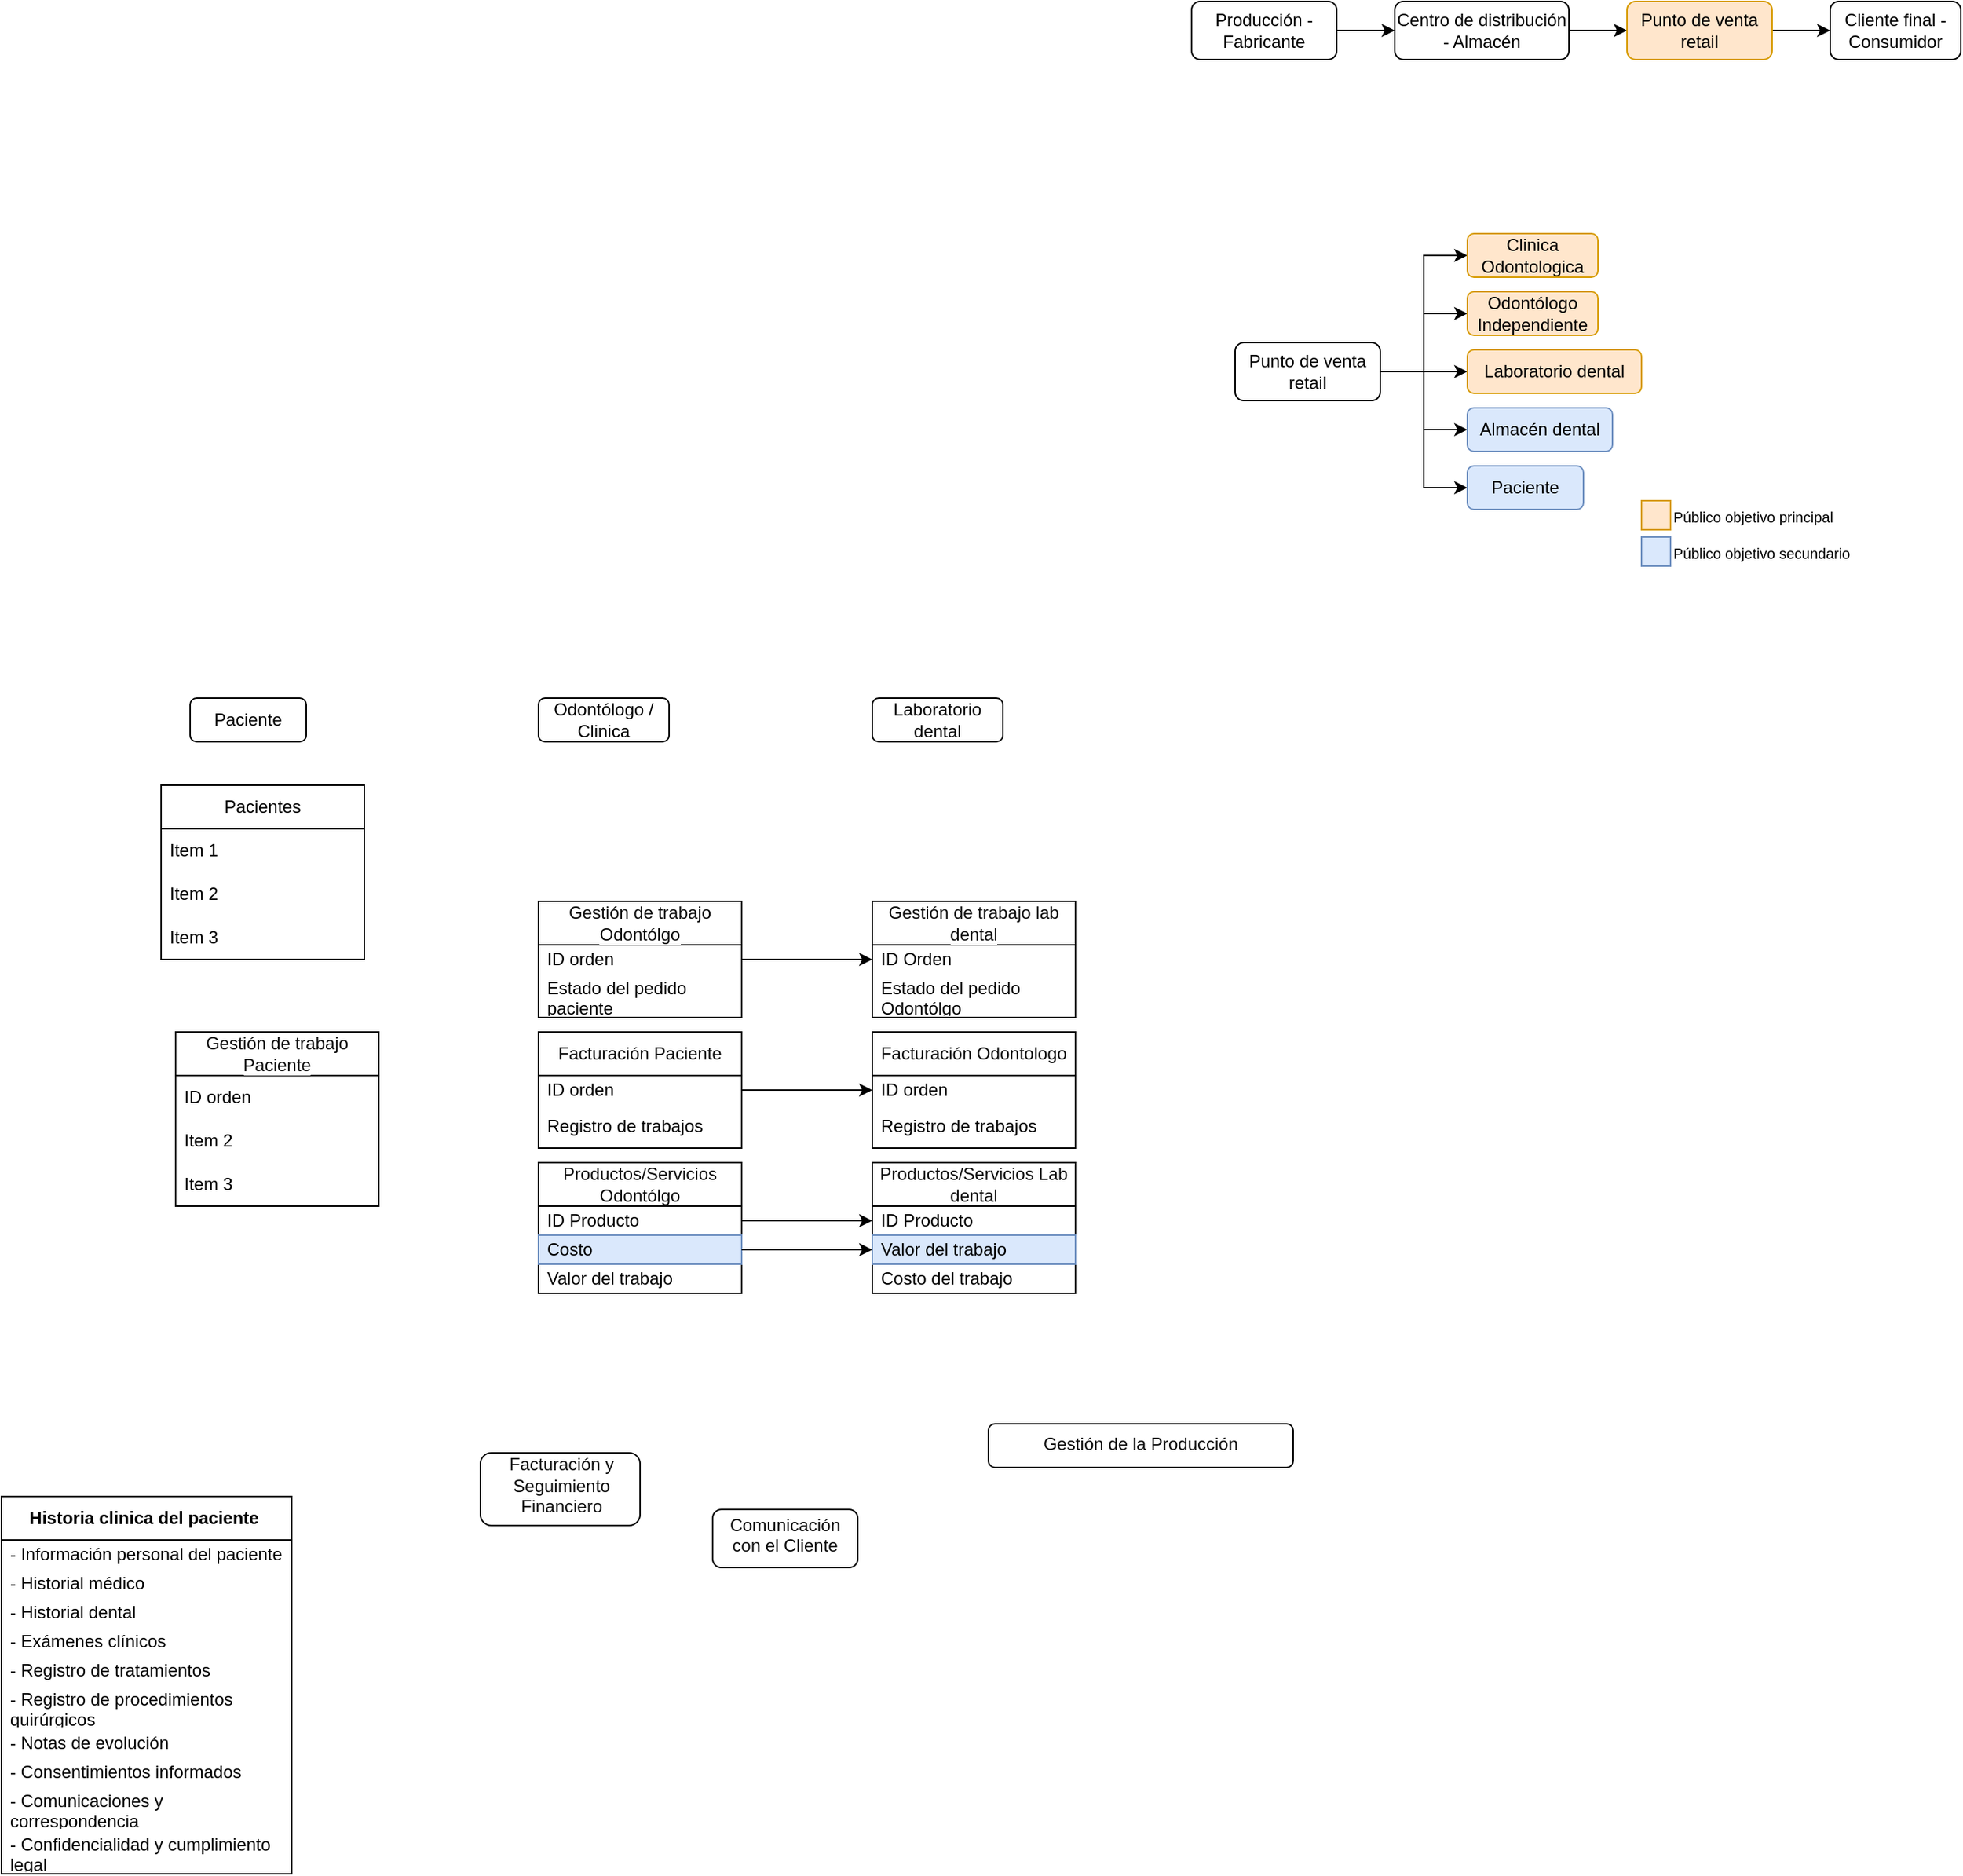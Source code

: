<mxfile version="24.4.6" type="github">
  <diagram name="Page-1" id="IWnAmNE7MLX-MQJfaZ-H">
    <mxGraphModel dx="1677" dy="530" grid="1" gridSize="10" guides="1" tooltips="1" connect="1" arrows="1" fold="1" page="1" pageScale="1" pageWidth="827" pageHeight="1169" math="0" shadow="0">
      <root>
        <mxCell id="0" />
        <mxCell id="1" parent="0" />
        <mxCell id="4hnvYEBA5v5D1nBLIyNg-10" style="edgeStyle=orthogonalEdgeStyle;rounded=0;orthogonalLoop=1;jettySize=auto;html=1;entryX=0;entryY=0.5;entryDx=0;entryDy=0;" edge="1" parent="1" source="4hnvYEBA5v5D1nBLIyNg-1" target="4hnvYEBA5v5D1nBLIyNg-3">
          <mxGeometry relative="1" as="geometry" />
        </mxCell>
        <mxCell id="4hnvYEBA5v5D1nBLIyNg-1" value="Producción - Fabricante" style="rounded=1;whiteSpace=wrap;html=1;" vertex="1" parent="1">
          <mxGeometry x="170" y="130" width="100" height="40" as="geometry" />
        </mxCell>
        <mxCell id="4hnvYEBA5v5D1nBLIyNg-7" style="edgeStyle=orthogonalEdgeStyle;rounded=0;orthogonalLoop=1;jettySize=auto;html=1;entryX=0;entryY=0.5;entryDx=0;entryDy=0;" edge="1" parent="1" source="4hnvYEBA5v5D1nBLIyNg-3" target="4hnvYEBA5v5D1nBLIyNg-4">
          <mxGeometry relative="1" as="geometry" />
        </mxCell>
        <mxCell id="4hnvYEBA5v5D1nBLIyNg-3" value="Centro de distribución - Almacén" style="rounded=1;whiteSpace=wrap;html=1;" vertex="1" parent="1">
          <mxGeometry x="310" y="130" width="120" height="40" as="geometry" />
        </mxCell>
        <mxCell id="4hnvYEBA5v5D1nBLIyNg-9" style="edgeStyle=orthogonalEdgeStyle;rounded=0;orthogonalLoop=1;jettySize=auto;html=1;entryX=0;entryY=0.5;entryDx=0;entryDy=0;" edge="1" parent="1" source="4hnvYEBA5v5D1nBLIyNg-4" target="4hnvYEBA5v5D1nBLIyNg-8">
          <mxGeometry relative="1" as="geometry" />
        </mxCell>
        <mxCell id="4hnvYEBA5v5D1nBLIyNg-4" value="Punto de venta retail" style="rounded=1;whiteSpace=wrap;html=1;fillColor=#ffe6cc;strokeColor=#d79b00;" vertex="1" parent="1">
          <mxGeometry x="470" y="130" width="100" height="40" as="geometry" />
        </mxCell>
        <mxCell id="4hnvYEBA5v5D1nBLIyNg-8" value="Cliente final - Consumidor" style="rounded=1;whiteSpace=wrap;html=1;" vertex="1" parent="1">
          <mxGeometry x="610" y="130" width="90" height="40" as="geometry" />
        </mxCell>
        <mxCell id="4hnvYEBA5v5D1nBLIyNg-15" style="edgeStyle=orthogonalEdgeStyle;rounded=0;orthogonalLoop=1;jettySize=auto;html=1;entryX=0;entryY=0.5;entryDx=0;entryDy=0;" edge="1" parent="1" source="4hnvYEBA5v5D1nBLIyNg-11" target="4hnvYEBA5v5D1nBLIyNg-12">
          <mxGeometry relative="1" as="geometry" />
        </mxCell>
        <mxCell id="4hnvYEBA5v5D1nBLIyNg-16" style="edgeStyle=orthogonalEdgeStyle;rounded=0;orthogonalLoop=1;jettySize=auto;html=1;entryX=0;entryY=0.5;entryDx=0;entryDy=0;" edge="1" parent="1" source="4hnvYEBA5v5D1nBLIyNg-11" target="4hnvYEBA5v5D1nBLIyNg-13">
          <mxGeometry relative="1" as="geometry" />
        </mxCell>
        <mxCell id="4hnvYEBA5v5D1nBLIyNg-17" style="edgeStyle=orthogonalEdgeStyle;rounded=0;orthogonalLoop=1;jettySize=auto;html=1;entryX=0;entryY=0.5;entryDx=0;entryDy=0;" edge="1" parent="1" source="4hnvYEBA5v5D1nBLIyNg-11" target="4hnvYEBA5v5D1nBLIyNg-14">
          <mxGeometry relative="1" as="geometry" />
        </mxCell>
        <mxCell id="4hnvYEBA5v5D1nBLIyNg-20" style="edgeStyle=orthogonalEdgeStyle;rounded=0;orthogonalLoop=1;jettySize=auto;html=1;entryX=0;entryY=0.5;entryDx=0;entryDy=0;" edge="1" parent="1" source="4hnvYEBA5v5D1nBLIyNg-11" target="4hnvYEBA5v5D1nBLIyNg-19">
          <mxGeometry relative="1" as="geometry" />
        </mxCell>
        <mxCell id="4hnvYEBA5v5D1nBLIyNg-30" style="edgeStyle=orthogonalEdgeStyle;rounded=0;orthogonalLoop=1;jettySize=auto;html=1;entryX=0;entryY=0.5;entryDx=0;entryDy=0;" edge="1" parent="1" source="4hnvYEBA5v5D1nBLIyNg-11" target="4hnvYEBA5v5D1nBLIyNg-29">
          <mxGeometry relative="1" as="geometry" />
        </mxCell>
        <mxCell id="4hnvYEBA5v5D1nBLIyNg-11" value="Punto de venta retail" style="rounded=1;whiteSpace=wrap;html=1;" vertex="1" parent="1">
          <mxGeometry x="200" y="365" width="100" height="40" as="geometry" />
        </mxCell>
        <mxCell id="4hnvYEBA5v5D1nBLIyNg-12" value="Odontólogo Independiente" style="rounded=1;whiteSpace=wrap;html=1;fillColor=#ffe6cc;strokeColor=#d79b00;" vertex="1" parent="1">
          <mxGeometry x="360" y="330" width="90" height="30" as="geometry" />
        </mxCell>
        <mxCell id="4hnvYEBA5v5D1nBLIyNg-13" value="Laboratorio dental" style="rounded=1;whiteSpace=wrap;html=1;fillColor=#ffe6cc;strokeColor=#d79b00;" vertex="1" parent="1">
          <mxGeometry x="360" y="370" width="120" height="30" as="geometry" />
        </mxCell>
        <mxCell id="4hnvYEBA5v5D1nBLIyNg-14" value="Paciente" style="rounded=1;whiteSpace=wrap;html=1;fillColor=#dae8fc;strokeColor=#6c8ebf;" vertex="1" parent="1">
          <mxGeometry x="360" y="450" width="80" height="30" as="geometry" />
        </mxCell>
        <mxCell id="4hnvYEBA5v5D1nBLIyNg-19" value="Almacén dental" style="rounded=1;whiteSpace=wrap;html=1;fillColor=#dae8fc;strokeColor=#6c8ebf;" vertex="1" parent="1">
          <mxGeometry x="360" y="410" width="100" height="30" as="geometry" />
        </mxCell>
        <mxCell id="4hnvYEBA5v5D1nBLIyNg-21" value="Odontólogo / Clinica" style="rounded=1;whiteSpace=wrap;html=1;" vertex="1" parent="1">
          <mxGeometry x="-280" y="610" width="90" height="30" as="geometry" />
        </mxCell>
        <mxCell id="4hnvYEBA5v5D1nBLIyNg-22" value="Paciente" style="rounded=1;whiteSpace=wrap;html=1;" vertex="1" parent="1">
          <mxGeometry x="-520" y="610" width="80" height="30" as="geometry" />
        </mxCell>
        <mxCell id="4hnvYEBA5v5D1nBLIyNg-29" value="Clinica Odontologica" style="rounded=1;whiteSpace=wrap;html=1;fillColor=#ffe6cc;strokeColor=#d79b00;" vertex="1" parent="1">
          <mxGeometry x="360" y="290" width="90" height="30" as="geometry" />
        </mxCell>
        <mxCell id="4hnvYEBA5v5D1nBLIyNg-32" value="&lt;b&gt;Historia clinica del paciente&amp;nbsp;&lt;/b&gt;" style="swimlane;fontStyle=0;childLayout=stackLayout;horizontal=1;startSize=30;horizontalStack=0;resizeParent=1;resizeParentMax=0;resizeLast=0;collapsible=1;marginBottom=0;whiteSpace=wrap;html=1;" vertex="1" parent="1">
          <mxGeometry x="-650" y="1160" width="200" height="260" as="geometry">
            <mxRectangle x="-140" y="940" width="200" height="30" as="alternateBounds" />
          </mxGeometry>
        </mxCell>
        <mxCell id="4hnvYEBA5v5D1nBLIyNg-33" value="- Información personal del paciente" style="text;strokeColor=none;fillColor=none;align=left;verticalAlign=middle;spacingLeft=4;spacingRight=4;overflow=hidden;points=[[0,0.5],[1,0.5]];portConstraint=eastwest;rotatable=0;whiteSpace=wrap;html=1;" vertex="1" parent="4hnvYEBA5v5D1nBLIyNg-32">
          <mxGeometry y="30" width="200" height="20" as="geometry" />
        </mxCell>
        <mxCell id="4hnvYEBA5v5D1nBLIyNg-34" value="- Historial médico" style="text;strokeColor=none;fillColor=none;align=left;verticalAlign=middle;spacingLeft=4;spacingRight=4;overflow=hidden;points=[[0,0.5],[1,0.5]];portConstraint=eastwest;rotatable=0;whiteSpace=wrap;html=1;" vertex="1" parent="4hnvYEBA5v5D1nBLIyNg-32">
          <mxGeometry y="50" width="200" height="20" as="geometry" />
        </mxCell>
        <mxCell id="4hnvYEBA5v5D1nBLIyNg-35" value="- Historial dental" style="text;strokeColor=none;fillColor=none;align=left;verticalAlign=middle;spacingLeft=4;spacingRight=4;overflow=hidden;points=[[0,0.5],[1,0.5]];portConstraint=eastwest;rotatable=0;whiteSpace=wrap;html=1;" vertex="1" parent="4hnvYEBA5v5D1nBLIyNg-32">
          <mxGeometry y="70" width="200" height="20" as="geometry" />
        </mxCell>
        <mxCell id="4hnvYEBA5v5D1nBLIyNg-36" value="- Exámenes clínicos" style="text;strokeColor=none;fillColor=none;align=left;verticalAlign=middle;spacingLeft=4;spacingRight=4;overflow=hidden;points=[[0,0.5],[1,0.5]];portConstraint=eastwest;rotatable=0;whiteSpace=wrap;html=1;" vertex="1" parent="4hnvYEBA5v5D1nBLIyNg-32">
          <mxGeometry y="90" width="200" height="20" as="geometry" />
        </mxCell>
        <mxCell id="4hnvYEBA5v5D1nBLIyNg-37" value="- Registro de tratamientos" style="text;strokeColor=none;fillColor=none;align=left;verticalAlign=middle;spacingLeft=4;spacingRight=4;overflow=hidden;points=[[0,0.5],[1,0.5]];portConstraint=eastwest;rotatable=0;whiteSpace=wrap;html=1;" vertex="1" parent="4hnvYEBA5v5D1nBLIyNg-32">
          <mxGeometry y="110" width="200" height="20" as="geometry" />
        </mxCell>
        <mxCell id="4hnvYEBA5v5D1nBLIyNg-38" value="- Registro de procedimientos quirúrgicos" style="text;strokeColor=none;fillColor=none;align=left;verticalAlign=middle;spacingLeft=4;spacingRight=4;overflow=hidden;points=[[0,0.5],[1,0.5]];portConstraint=eastwest;rotatable=0;whiteSpace=wrap;html=1;" vertex="1" parent="4hnvYEBA5v5D1nBLIyNg-32">
          <mxGeometry y="130" width="200" height="30" as="geometry" />
        </mxCell>
        <mxCell id="4hnvYEBA5v5D1nBLIyNg-39" value="- Notas de evolución" style="text;strokeColor=none;fillColor=none;align=left;verticalAlign=middle;spacingLeft=4;spacingRight=4;overflow=hidden;points=[[0,0.5],[1,0.5]];portConstraint=eastwest;rotatable=0;whiteSpace=wrap;html=1;" vertex="1" parent="4hnvYEBA5v5D1nBLIyNg-32">
          <mxGeometry y="160" width="200" height="20" as="geometry" />
        </mxCell>
        <mxCell id="4hnvYEBA5v5D1nBLIyNg-40" value="- Consentimientos informados" style="text;strokeColor=none;fillColor=none;align=left;verticalAlign=middle;spacingLeft=4;spacingRight=4;overflow=hidden;points=[[0,0.5],[1,0.5]];portConstraint=eastwest;rotatable=0;whiteSpace=wrap;html=1;" vertex="1" parent="4hnvYEBA5v5D1nBLIyNg-32">
          <mxGeometry y="180" width="200" height="20" as="geometry" />
        </mxCell>
        <mxCell id="4hnvYEBA5v5D1nBLIyNg-41" value="- Comunicaciones y correspondencia" style="text;strokeColor=none;fillColor=none;align=left;verticalAlign=middle;spacingLeft=4;spacingRight=4;overflow=hidden;points=[[0,0.5],[1,0.5]];portConstraint=eastwest;rotatable=0;whiteSpace=wrap;html=1;" vertex="1" parent="4hnvYEBA5v5D1nBLIyNg-32">
          <mxGeometry y="200" width="200" height="30" as="geometry" />
        </mxCell>
        <mxCell id="4hnvYEBA5v5D1nBLIyNg-42" value="- Confidencialidad y cumplimiento legal" style="text;strokeColor=none;fillColor=none;align=left;verticalAlign=middle;spacingLeft=4;spacingRight=4;overflow=hidden;points=[[0,0.5],[1,0.5]];portConstraint=eastwest;rotatable=0;whiteSpace=wrap;html=1;" vertex="1" parent="4hnvYEBA5v5D1nBLIyNg-32">
          <mxGeometry y="230" width="200" height="30" as="geometry" />
        </mxCell>
        <mxCell id="4hnvYEBA5v5D1nBLIyNg-49" value="" style="group" vertex="1" connectable="0" parent="1">
          <mxGeometry x="480" y="470" width="220" height="55" as="geometry" />
        </mxCell>
        <mxCell id="4hnvYEBA5v5D1nBLIyNg-43" value="" style="rounded=0;whiteSpace=wrap;html=1;fillColor=#ffe6cc;strokeColor=#d79b00;" vertex="1" parent="4hnvYEBA5v5D1nBLIyNg-49">
          <mxGeometry y="4" width="20" height="20" as="geometry" />
        </mxCell>
        <mxCell id="4hnvYEBA5v5D1nBLIyNg-44" value="&lt;div style=&quot;&quot;&gt;&lt;font style=&quot;font-size: 10px;&quot;&gt;Público objetivo principal&lt;/font&gt;&lt;/div&gt;" style="text;html=1;align=left;verticalAlign=middle;whiteSpace=wrap;rounded=0;" vertex="1" parent="4hnvYEBA5v5D1nBLIyNg-49">
          <mxGeometry x="20" width="200" height="30" as="geometry" />
        </mxCell>
        <mxCell id="4hnvYEBA5v5D1nBLIyNg-45" value="" style="rounded=0;whiteSpace=wrap;html=1;fillColor=#dae8fc;strokeColor=#6c8ebf;" vertex="1" parent="4hnvYEBA5v5D1nBLIyNg-49">
          <mxGeometry y="29" width="20" height="20" as="geometry" />
        </mxCell>
        <mxCell id="4hnvYEBA5v5D1nBLIyNg-46" value="&lt;span style=&quot;color: rgb(0, 0, 0); font-family: Helvetica; font-style: normal; font-variant-ligatures: normal; font-variant-caps: normal; font-weight: 400; letter-spacing: normal; orphans: 2; text-indent: 0px; text-transform: none; widows: 2; word-spacing: 0px; -webkit-text-stroke-width: 0px; white-space: normal; text-decoration-thickness: initial; text-decoration-style: initial; text-decoration-color: initial; float: none; display: inline !important;&quot;&gt;&lt;font style=&quot;font-size: 10px;&quot;&gt;Público objetivo secundario&lt;/font&gt;&lt;/span&gt;" style="text;html=1;align=left;verticalAlign=middle;whiteSpace=wrap;rounded=0;" vertex="1" parent="4hnvYEBA5v5D1nBLIyNg-49">
          <mxGeometry x="20" y="25" width="180" height="30" as="geometry" />
        </mxCell>
        <mxCell id="4hnvYEBA5v5D1nBLIyNg-50" value="Laboratorio dental" style="rounded=1;whiteSpace=wrap;html=1;" vertex="1" parent="1">
          <mxGeometry x="-50" y="610" width="90" height="30" as="geometry" />
        </mxCell>
        <mxCell id="4hnvYEBA5v5D1nBLIyNg-57" value="&lt;p style=&quot;border: 0px solid rgb(227, 227, 227); box-sizing: border-box; --tw-border-spacing-x: 0; --tw-border-spacing-y: 0; --tw-translate-x: 0; --tw-translate-y: 0; --tw-rotate: 0; --tw-skew-x: 0; --tw-skew-y: 0; --tw-scale-x: 1; --tw-scale-y: 1; --tw-pan-x: ; --tw-pan-y: ; --tw-pinch-zoom: ; --tw-scroll-snap-strictness: proximity; --tw-gradient-from-position: ; --tw-gradient-via-position: ; --tw-gradient-to-position: ; --tw-ordinal: ; --tw-slashed-zero: ; --tw-numeric-figure: ; --tw-numeric-spacing: ; --tw-numeric-fraction: ; --tw-ring-inset: ; --tw-ring-offset-width: 0px; --tw-ring-offset-color: #fff; --tw-ring-color: rgba(69,89,164,.5); --tw-ring-offset-shadow: 0 0 transparent; --tw-ring-shadow: 0 0 transparent; --tw-shadow: 0 0 transparent; --tw-shadow-colored: 0 0 transparent; --tw-blur: ; --tw-brightness: ; --tw-contrast: ; --tw-grayscale: ; --tw-hue-rotate: ; --tw-invert: ; --tw-saturate: ; --tw-sepia: ; --tw-drop-shadow: ; --tw-backdrop-blur: ; --tw-backdrop-brightness: ; --tw-backdrop-contrast: ; --tw-backdrop-grayscale: ; --tw-backdrop-hue-rotate: ; --tw-backdrop-invert: ; --tw-backdrop-opacity: ; --tw-backdrop-saturate: ; --tw-backdrop-sepia: ; --tw-contain-size: ; --tw-contain-layout: ; --tw-contain-paint: ; --tw-contain-style: ; margin: 1.25em 0px; color: rgb(13, 13, 13); white-space-collapse: preserve; background-color: rgb(255, 255, 255);&quot;&gt;&lt;font style=&quot;font-size: 12px;&quot; face=&quot;Helvetica&quot;&gt;Gestión de la Producción&lt;/font&gt;&lt;font style=&quot;font-size: 16px;&quot; face=&quot;ui-sans-serif, -apple-system, system-ui, Segoe UI, Roboto, Ubuntu, Cantarell, Noto Sans, sans-serif, Helvetica, Apple Color Emoji, Arial, Segoe UI Emoji, Segoe UI Symbol&quot;&gt;&lt;br&gt;&lt;/font&gt;&lt;/p&gt;&lt;ul style=&quot;border: 0px solid rgb(227, 227, 227); box-sizing: border-box; --tw-border-spacing-x: 0; --tw-border-spacing-y: 0; --tw-translate-x: 0; --tw-translate-y: 0; --tw-rotate: 0; --tw-skew-x: 0; --tw-skew-y: 0; --tw-scale-x: 1; --tw-scale-y: 1; --tw-pan-x: ; --tw-pan-y: ; --tw-pinch-zoom: ; --tw-scroll-snap-strictness: proximity; --tw-gradient-from-position: ; --tw-gradient-via-position: ; --tw-gradient-to-position: ; --tw-ordinal: ; --tw-slashed-zero: ; --tw-numeric-figure: ; --tw-numeric-spacing: ; --tw-numeric-fraction: ; --tw-ring-inset: ; --tw-ring-offset-width: 0px; --tw-ring-offset-color: #fff; --tw-ring-color: rgba(69,89,164,.5); --tw-ring-offset-shadow: 0 0 transparent; --tw-ring-shadow: 0 0 transparent; --tw-shadow: 0 0 transparent; --tw-shadow-colored: 0 0 transparent; --tw-blur: ; --tw-brightness: ; --tw-contrast: ; --tw-grayscale: ; --tw-hue-rotate: ; --tw-invert: ; --tw-saturate: ; --tw-sepia: ; --tw-drop-shadow: ; --tw-backdrop-blur: ; --tw-backdrop-brightness: ; --tw-backdrop-contrast: ; --tw-backdrop-grayscale: ; --tw-backdrop-hue-rotate: ; --tw-backdrop-invert: ; --tw-backdrop-opacity: ; --tw-backdrop-saturate: ; --tw-backdrop-sepia: ; --tw-contain-size: ; --tw-contain-layout: ; --tw-contain-paint: ; --tw-contain-style: ; list-style-position: initial; list-style-image: initial; margin: 1.25em 0px; padding: 0px 0px 0px 1.625em; color: rgb(13, 13, 13); font-family: ui-sans-serif, -apple-system, system-ui, &amp;quot;Segoe UI&amp;quot;, Roboto, Ubuntu, Cantarell, &amp;quot;Noto Sans&amp;quot;, sans-serif, Helvetica, &amp;quot;Apple Color Emoji&amp;quot;, Arial, &amp;quot;Segoe UI Emoji&amp;quot;, &amp;quot;Segoe UI Symbol&amp;quot;; font-size: 16px; text-align: start; white-space-collapse: preserve; background-color: rgb(255, 255, 255);&quot;&gt;&lt;/ul&gt;" style="rounded=1;whiteSpace=wrap;html=1;" vertex="1" parent="1">
          <mxGeometry x="30" y="1110" width="210" height="30" as="geometry" />
        </mxCell>
        <mxCell id="4hnvYEBA5v5D1nBLIyNg-58" value="&lt;p style=&quot;border: 0px solid rgb(227, 227, 227); box-sizing: border-box; --tw-border-spacing-x: 0; --tw-border-spacing-y: 0; --tw-translate-x: 0; --tw-translate-y: 0; --tw-rotate: 0; --tw-skew-x: 0; --tw-skew-y: 0; --tw-scale-x: 1; --tw-scale-y: 1; --tw-pan-x: ; --tw-pan-y: ; --tw-pinch-zoom: ; --tw-scroll-snap-strictness: proximity; --tw-gradient-from-position: ; --tw-gradient-via-position: ; --tw-gradient-to-position: ; --tw-ordinal: ; --tw-slashed-zero: ; --tw-numeric-figure: ; --tw-numeric-spacing: ; --tw-numeric-fraction: ; --tw-ring-inset: ; --tw-ring-offset-width: 0px; --tw-ring-offset-color: #fff; --tw-ring-color: rgba(69,89,164,.5); --tw-ring-offset-shadow: 0 0 transparent; --tw-ring-shadow: 0 0 transparent; --tw-shadow: 0 0 transparent; --tw-shadow-colored: 0 0 transparent; --tw-blur: ; --tw-brightness: ; --tw-contrast: ; --tw-grayscale: ; --tw-hue-rotate: ; --tw-invert: ; --tw-saturate: ; --tw-sepia: ; --tw-drop-shadow: ; --tw-backdrop-blur: ; --tw-backdrop-brightness: ; --tw-backdrop-contrast: ; --tw-backdrop-grayscale: ; --tw-backdrop-hue-rotate: ; --tw-backdrop-invert: ; --tw-backdrop-opacity: ; --tw-backdrop-saturate: ; --tw-backdrop-sepia: ; --tw-contain-size: ; --tw-contain-layout: ; --tw-contain-paint: ; --tw-contain-style: ; margin: 1.25em 0px; color: rgb(13, 13, 13); white-space-collapse: preserve;&quot;&gt;&lt;font style=&quot;font-size: 12px;&quot; face=&quot;Helvetica&quot;&gt;Comunicación con el Cliente&lt;/font&gt;&lt;/p&gt;&lt;ul style=&quot;border: 0px solid rgb(227, 227, 227); box-sizing: border-box; --tw-border-spacing-x: 0; --tw-border-spacing-y: 0; --tw-translate-x: 0; --tw-translate-y: 0; --tw-rotate: 0; --tw-skew-x: 0; --tw-skew-y: 0; --tw-scale-x: 1; --tw-scale-y: 1; --tw-pan-x: ; --tw-pan-y: ; --tw-pinch-zoom: ; --tw-scroll-snap-strictness: proximity; --tw-gradient-from-position: ; --tw-gradient-via-position: ; --tw-gradient-to-position: ; --tw-ordinal: ; --tw-slashed-zero: ; --tw-numeric-figure: ; --tw-numeric-spacing: ; --tw-numeric-fraction: ; --tw-ring-inset: ; --tw-ring-offset-width: 0px; --tw-ring-offset-color: #fff; --tw-ring-color: rgba(69,89,164,.5); --tw-ring-offset-shadow: 0 0 transparent; --tw-ring-shadow: 0 0 transparent; --tw-shadow: 0 0 transparent; --tw-shadow-colored: 0 0 transparent; --tw-blur: ; --tw-brightness: ; --tw-contrast: ; --tw-grayscale: ; --tw-hue-rotate: ; --tw-invert: ; --tw-saturate: ; --tw-sepia: ; --tw-drop-shadow: ; --tw-backdrop-blur: ; --tw-backdrop-brightness: ; --tw-backdrop-contrast: ; --tw-backdrop-grayscale: ; --tw-backdrop-hue-rotate: ; --tw-backdrop-invert: ; --tw-backdrop-opacity: ; --tw-backdrop-saturate: ; --tw-backdrop-sepia: ; --tw-contain-size: ; --tw-contain-layout: ; --tw-contain-paint: ; --tw-contain-style: ; list-style-position: initial; list-style-image: initial; margin: 1.25em 0px; padding: 0px 0px 0px 1.625em; color: rgb(13, 13, 13); font-family: ui-sans-serif, -apple-system, system-ui, &amp;quot;Segoe UI&amp;quot;, Roboto, Ubuntu, Cantarell, &amp;quot;Noto Sans&amp;quot;, sans-serif, Helvetica, &amp;quot;Apple Color Emoji&amp;quot;, Arial, &amp;quot;Segoe UI Emoji&amp;quot;, &amp;quot;Segoe UI Symbol&amp;quot;; font-size: 16px; text-align: start; white-space-collapse: preserve; background-color: rgb(255, 255, 255);&quot;&gt;&lt;/ul&gt;" style="rounded=1;whiteSpace=wrap;html=1;" vertex="1" parent="1">
          <mxGeometry x="-160" y="1169" width="100" height="40" as="geometry" />
        </mxCell>
        <mxCell id="4hnvYEBA5v5D1nBLIyNg-59" value="&lt;p style=&quot;text-align: center; border: 0px solid rgb(227, 227, 227); box-sizing: border-box; --tw-border-spacing-x: 0; --tw-border-spacing-y: 0; --tw-translate-x: 0; --tw-translate-y: 0; --tw-rotate: 0; --tw-skew-x: 0; --tw-skew-y: 0; --tw-scale-x: 1; --tw-scale-y: 1; --tw-pan-x: ; --tw-pan-y: ; --tw-pinch-zoom: ; --tw-scroll-snap-strictness: proximity; --tw-gradient-from-position: ; --tw-gradient-via-position: ; --tw-gradient-to-position: ; --tw-ordinal: ; --tw-slashed-zero: ; --tw-numeric-figure: ; --tw-numeric-spacing: ; --tw-numeric-fraction: ; --tw-ring-inset: ; --tw-ring-offset-width: 0px; --tw-ring-offset-color: #fff; --tw-ring-color: rgba(69,89,164,.5); --tw-ring-offset-shadow: 0 0 transparent; --tw-ring-shadow: 0 0 transparent; --tw-shadow: 0 0 transparent; --tw-shadow-colored: 0 0 transparent; --tw-blur: ; --tw-brightness: ; --tw-contrast: ; --tw-grayscale: ; --tw-hue-rotate: ; --tw-invert: ; --tw-saturate: ; --tw-sepia: ; --tw-drop-shadow: ; --tw-backdrop-blur: ; --tw-backdrop-brightness: ; --tw-backdrop-contrast: ; --tw-backdrop-grayscale: ; --tw-backdrop-hue-rotate: ; --tw-backdrop-invert: ; --tw-backdrop-opacity: ; --tw-backdrop-saturate: ; --tw-backdrop-sepia: ; --tw-contain-size: ; --tw-contain-layout: ; --tw-contain-paint: ; --tw-contain-style: ; margin: 1.25em 0px; color: rgb(13, 13, 13); white-space-collapse: preserve;&quot;&gt;&lt;font style=&quot;font-size: 12px;&quot; face=&quot;Helvetica&quot;&gt;Facturación y Seguimiento Financiero&lt;/font&gt;&lt;/p&gt;&lt;ul style=&quot;border: 0px solid rgb(227, 227, 227); box-sizing: border-box; --tw-border-spacing-x: 0; --tw-border-spacing-y: 0; --tw-translate-x: 0; --tw-translate-y: 0; --tw-rotate: 0; --tw-skew-x: 0; --tw-skew-y: 0; --tw-scale-x: 1; --tw-scale-y: 1; --tw-pan-x: ; --tw-pan-y: ; --tw-pinch-zoom: ; --tw-scroll-snap-strictness: proximity; --tw-gradient-from-position: ; --tw-gradient-via-position: ; --tw-gradient-to-position: ; --tw-ordinal: ; --tw-slashed-zero: ; --tw-numeric-figure: ; --tw-numeric-spacing: ; --tw-numeric-fraction: ; --tw-ring-inset: ; --tw-ring-offset-width: 0px; --tw-ring-offset-color: #fff; --tw-ring-color: rgba(69,89,164,.5); --tw-ring-offset-shadow: 0 0 transparent; --tw-ring-shadow: 0 0 transparent; --tw-shadow: 0 0 transparent; --tw-shadow-colored: 0 0 transparent; --tw-blur: ; --tw-brightness: ; --tw-contrast: ; --tw-grayscale: ; --tw-hue-rotate: ; --tw-invert: ; --tw-saturate: ; --tw-sepia: ; --tw-drop-shadow: ; --tw-backdrop-blur: ; --tw-backdrop-brightness: ; --tw-backdrop-contrast: ; --tw-backdrop-grayscale: ; --tw-backdrop-hue-rotate: ; --tw-backdrop-invert: ; --tw-backdrop-opacity: ; --tw-backdrop-saturate: ; --tw-backdrop-sepia: ; --tw-contain-size: ; --tw-contain-layout: ; --tw-contain-paint: ; --tw-contain-style: ; list-style-position: initial; list-style-image: initial; margin: 1.25em 0px; padding: 0px 0px 0px 1.625em; color: rgb(13, 13, 13); font-family: ui-sans-serif, -apple-system, system-ui, &amp;quot;Segoe UI&amp;quot;, Roboto, Ubuntu, Cantarell, &amp;quot;Noto Sans&amp;quot;, sans-serif, Helvetica, &amp;quot;Apple Color Emoji&amp;quot;, Arial, &amp;quot;Segoe UI Emoji&amp;quot;, &amp;quot;Segoe UI Symbol&amp;quot;; font-size: 16px; white-space-collapse: preserve; background-color: rgb(255, 255, 255);&quot;&gt;&lt;/ul&gt;" style="rounded=1;whiteSpace=wrap;html=1;align=left;" vertex="1" parent="1">
          <mxGeometry x="-320" y="1130" width="110" height="50" as="geometry" />
        </mxCell>
        <mxCell id="4hnvYEBA5v5D1nBLIyNg-72" value="&lt;span style=&quot;color: rgb(13, 13, 13); text-align: start; white-space-collapse: preserve; background-color: rgb(255, 255, 255);&quot;&gt;Gestión de trabajo Odontólgo&lt;/span&gt;" style="swimlane;fontStyle=0;childLayout=stackLayout;horizontal=1;startSize=30;horizontalStack=0;resizeParent=1;resizeParentMax=0;resizeLast=0;collapsible=1;marginBottom=0;whiteSpace=wrap;html=1;" vertex="1" parent="1">
          <mxGeometry x="-280" y="750" width="140" height="80" as="geometry" />
        </mxCell>
        <mxCell id="4hnvYEBA5v5D1nBLIyNg-73" value="ID orden" style="text;strokeColor=none;fillColor=none;align=left;verticalAlign=middle;spacingLeft=4;spacingRight=4;overflow=hidden;points=[[0,0.5],[1,0.5]];portConstraint=eastwest;rotatable=0;whiteSpace=wrap;html=1;" vertex="1" parent="4hnvYEBA5v5D1nBLIyNg-72">
          <mxGeometry y="30" width="140" height="20" as="geometry" />
        </mxCell>
        <mxCell id="4hnvYEBA5v5D1nBLIyNg-82" value="Estado del pedido paciente" style="text;strokeColor=none;fillColor=none;align=left;verticalAlign=middle;spacingLeft=4;spacingRight=4;overflow=hidden;points=[[0,0.5],[1,0.5]];portConstraint=eastwest;rotatable=0;whiteSpace=wrap;html=1;" vertex="1" parent="4hnvYEBA5v5D1nBLIyNg-72">
          <mxGeometry y="50" width="140" height="30" as="geometry" />
        </mxCell>
        <mxCell id="4hnvYEBA5v5D1nBLIyNg-79" value="&lt;span style=&quot;color: rgb(13, 13, 13); text-align: start; white-space-collapse: preserve; background-color: rgb(255, 255, 255);&quot;&gt;Gestión de trabajo lab dental&lt;/span&gt;" style="swimlane;fontStyle=0;childLayout=stackLayout;horizontal=1;startSize=30;horizontalStack=0;resizeParent=1;resizeParentMax=0;resizeLast=0;collapsible=1;marginBottom=0;whiteSpace=wrap;html=1;" vertex="1" parent="1">
          <mxGeometry x="-50" y="750" width="140" height="80" as="geometry" />
        </mxCell>
        <mxCell id="4hnvYEBA5v5D1nBLIyNg-83" value="ID Orden" style="text;strokeColor=none;fillColor=none;align=left;verticalAlign=middle;spacingLeft=4;spacingRight=4;overflow=hidden;points=[[0,0.5],[1,0.5]];portConstraint=eastwest;rotatable=0;whiteSpace=wrap;html=1;" vertex="1" parent="4hnvYEBA5v5D1nBLIyNg-79">
          <mxGeometry y="30" width="140" height="20" as="geometry" />
        </mxCell>
        <mxCell id="4hnvYEBA5v5D1nBLIyNg-81" value="Estado del pedido Odontólgo" style="text;strokeColor=none;fillColor=none;align=left;verticalAlign=middle;spacingLeft=4;spacingRight=4;overflow=hidden;points=[[0,0.5],[1,0.5]];portConstraint=eastwest;rotatable=0;whiteSpace=wrap;html=1;" vertex="1" parent="4hnvYEBA5v5D1nBLIyNg-79">
          <mxGeometry y="50" width="140" height="30" as="geometry" />
        </mxCell>
        <mxCell id="4hnvYEBA5v5D1nBLIyNg-84" style="edgeStyle=orthogonalEdgeStyle;rounded=0;orthogonalLoop=1;jettySize=auto;html=1;entryX=0;entryY=0.5;entryDx=0;entryDy=0;" edge="1" parent="1" source="4hnvYEBA5v5D1nBLIyNg-73" target="4hnvYEBA5v5D1nBLIyNg-83">
          <mxGeometry relative="1" as="geometry" />
        </mxCell>
        <mxCell id="4hnvYEBA5v5D1nBLIyNg-85" value="&lt;span style=&quot;color: rgb(13, 13, 13); white-space-collapse: preserve;&quot;&gt;Facturación Paciente&lt;/span&gt;" style="swimlane;fontStyle=0;childLayout=stackLayout;horizontal=1;startSize=30;horizontalStack=0;resizeParent=1;resizeParentMax=0;resizeLast=0;collapsible=1;marginBottom=0;whiteSpace=wrap;html=1;" vertex="1" parent="1">
          <mxGeometry x="-280" y="840" width="140" height="80" as="geometry" />
        </mxCell>
        <mxCell id="4hnvYEBA5v5D1nBLIyNg-86" value="ID orden" style="text;strokeColor=none;fillColor=none;align=left;verticalAlign=middle;spacingLeft=4;spacingRight=4;overflow=hidden;points=[[0,0.5],[1,0.5]];portConstraint=eastwest;rotatable=0;whiteSpace=wrap;html=1;" vertex="1" parent="4hnvYEBA5v5D1nBLIyNg-85">
          <mxGeometry y="30" width="140" height="20" as="geometry" />
        </mxCell>
        <mxCell id="4hnvYEBA5v5D1nBLIyNg-87" value="Registro de trabajos" style="text;strokeColor=none;fillColor=none;align=left;verticalAlign=middle;spacingLeft=4;spacingRight=4;overflow=hidden;points=[[0,0.5],[1,0.5]];portConstraint=eastwest;rotatable=0;whiteSpace=wrap;html=1;" vertex="1" parent="4hnvYEBA5v5D1nBLIyNg-85">
          <mxGeometry y="50" width="140" height="30" as="geometry" />
        </mxCell>
        <mxCell id="4hnvYEBA5v5D1nBLIyNg-88" value="&lt;span style=&quot;color: rgb(13, 13, 13); white-space-collapse: preserve;&quot;&gt;Facturación Odontologo&lt;/span&gt;" style="swimlane;fontStyle=0;childLayout=stackLayout;horizontal=1;startSize=30;horizontalStack=0;resizeParent=1;resizeParentMax=0;resizeLast=0;collapsible=1;marginBottom=0;whiteSpace=wrap;html=1;" vertex="1" parent="1">
          <mxGeometry x="-50" y="840" width="140" height="80" as="geometry" />
        </mxCell>
        <mxCell id="4hnvYEBA5v5D1nBLIyNg-89" value="ID orden" style="text;strokeColor=none;fillColor=none;align=left;verticalAlign=middle;spacingLeft=4;spacingRight=4;overflow=hidden;points=[[0,0.5],[1,0.5]];portConstraint=eastwest;rotatable=0;whiteSpace=wrap;html=1;" vertex="1" parent="4hnvYEBA5v5D1nBLIyNg-88">
          <mxGeometry y="30" width="140" height="20" as="geometry" />
        </mxCell>
        <mxCell id="4hnvYEBA5v5D1nBLIyNg-90" value="Registro de trabajos" style="text;strokeColor=none;fillColor=none;align=left;verticalAlign=middle;spacingLeft=4;spacingRight=4;overflow=hidden;points=[[0,0.5],[1,0.5]];portConstraint=eastwest;rotatable=0;whiteSpace=wrap;html=1;" vertex="1" parent="4hnvYEBA5v5D1nBLIyNg-88">
          <mxGeometry y="50" width="140" height="30" as="geometry" />
        </mxCell>
        <mxCell id="4hnvYEBA5v5D1nBLIyNg-91" style="edgeStyle=orthogonalEdgeStyle;rounded=0;orthogonalLoop=1;jettySize=auto;html=1;entryX=0;entryY=0.5;entryDx=0;entryDy=0;" edge="1" parent="1" source="4hnvYEBA5v5D1nBLIyNg-86" target="4hnvYEBA5v5D1nBLIyNg-89">
          <mxGeometry relative="1" as="geometry" />
        </mxCell>
        <mxCell id="4hnvYEBA5v5D1nBLIyNg-94" value="&lt;span style=&quot;color: rgb(13, 13, 13); white-space-collapse: preserve;&quot;&gt;Productos/Servicios Odontólgo&lt;/span&gt;" style="swimlane;fontStyle=0;childLayout=stackLayout;horizontal=1;startSize=30;horizontalStack=0;resizeParent=1;resizeParentMax=0;resizeLast=0;collapsible=1;marginBottom=0;whiteSpace=wrap;html=1;" vertex="1" parent="1">
          <mxGeometry x="-280" y="930" width="140" height="90" as="geometry" />
        </mxCell>
        <mxCell id="4hnvYEBA5v5D1nBLIyNg-95" value="ID Producto" style="text;strokeColor=none;fillColor=none;align=left;verticalAlign=middle;spacingLeft=4;spacingRight=4;overflow=hidden;points=[[0,0.5],[1,0.5]];portConstraint=eastwest;rotatable=0;whiteSpace=wrap;html=1;" vertex="1" parent="4hnvYEBA5v5D1nBLIyNg-94">
          <mxGeometry y="30" width="140" height="20" as="geometry" />
        </mxCell>
        <mxCell id="4hnvYEBA5v5D1nBLIyNg-96" value="Costo" style="text;strokeColor=#6c8ebf;fillColor=#dae8fc;align=left;verticalAlign=middle;spacingLeft=4;spacingRight=4;overflow=hidden;points=[[0,0.5],[1,0.5]];portConstraint=eastwest;rotatable=0;whiteSpace=wrap;html=1;" vertex="1" parent="4hnvYEBA5v5D1nBLIyNg-94">
          <mxGeometry y="50" width="140" height="20" as="geometry" />
        </mxCell>
        <mxCell id="4hnvYEBA5v5D1nBLIyNg-103" value="Valor del trabajo" style="text;strokeColor=none;fillColor=none;align=left;verticalAlign=middle;spacingLeft=4;spacingRight=4;overflow=hidden;points=[[0,0.5],[1,0.5]];portConstraint=eastwest;rotatable=0;whiteSpace=wrap;html=1;" vertex="1" parent="4hnvYEBA5v5D1nBLIyNg-94">
          <mxGeometry y="70" width="140" height="20" as="geometry" />
        </mxCell>
        <mxCell id="4hnvYEBA5v5D1nBLIyNg-97" value="&lt;span style=&quot;color: rgb(13, 13, 13); white-space-collapse: preserve;&quot;&gt;Productos/Servicios Lab dental&lt;/span&gt;" style="swimlane;fontStyle=0;childLayout=stackLayout;horizontal=1;startSize=30;horizontalStack=0;resizeParent=1;resizeParentMax=0;resizeLast=0;collapsible=1;marginBottom=0;whiteSpace=wrap;html=1;" vertex="1" parent="1">
          <mxGeometry x="-50" y="930" width="140" height="90" as="geometry" />
        </mxCell>
        <mxCell id="4hnvYEBA5v5D1nBLIyNg-98" value="ID Producto" style="text;strokeColor=none;fillColor=none;align=left;verticalAlign=middle;spacingLeft=4;spacingRight=4;overflow=hidden;points=[[0,0.5],[1,0.5]];portConstraint=eastwest;rotatable=0;whiteSpace=wrap;html=1;" vertex="1" parent="4hnvYEBA5v5D1nBLIyNg-97">
          <mxGeometry y="30" width="140" height="20" as="geometry" />
        </mxCell>
        <mxCell id="4hnvYEBA5v5D1nBLIyNg-99" value="Valor del trabajo" style="text;strokeColor=#6c8ebf;fillColor=#dae8fc;align=left;verticalAlign=middle;spacingLeft=4;spacingRight=4;overflow=hidden;points=[[0,0.5],[1,0.5]];portConstraint=eastwest;rotatable=0;whiteSpace=wrap;html=1;" vertex="1" parent="4hnvYEBA5v5D1nBLIyNg-97">
          <mxGeometry y="50" width="140" height="20" as="geometry" />
        </mxCell>
        <mxCell id="4hnvYEBA5v5D1nBLIyNg-102" value="Costo del trabajo" style="text;strokeColor=none;fillColor=none;align=left;verticalAlign=middle;spacingLeft=4;spacingRight=4;overflow=hidden;points=[[0,0.5],[1,0.5]];portConstraint=eastwest;rotatable=0;whiteSpace=wrap;html=1;" vertex="1" parent="4hnvYEBA5v5D1nBLIyNg-97">
          <mxGeometry y="70" width="140" height="20" as="geometry" />
        </mxCell>
        <mxCell id="4hnvYEBA5v5D1nBLIyNg-100" style="edgeStyle=orthogonalEdgeStyle;rounded=0;orthogonalLoop=1;jettySize=auto;html=1;" edge="1" parent="1" source="4hnvYEBA5v5D1nBLIyNg-95" target="4hnvYEBA5v5D1nBLIyNg-98">
          <mxGeometry relative="1" as="geometry" />
        </mxCell>
        <mxCell id="4hnvYEBA5v5D1nBLIyNg-101" style="edgeStyle=orthogonalEdgeStyle;rounded=0;orthogonalLoop=1;jettySize=auto;html=1;entryX=0;entryY=0.5;entryDx=0;entryDy=0;" edge="1" parent="1" source="4hnvYEBA5v5D1nBLIyNg-96" target="4hnvYEBA5v5D1nBLIyNg-99">
          <mxGeometry relative="1" as="geometry" />
        </mxCell>
        <mxCell id="4hnvYEBA5v5D1nBLIyNg-104" value="&lt;span style=&quot;color: rgb(13, 13, 13); text-align: start; white-space-collapse: preserve; background-color: rgb(255, 255, 255);&quot;&gt;Gestión de trabajo Paciente&lt;/span&gt;" style="swimlane;fontStyle=0;childLayout=stackLayout;horizontal=1;startSize=30;horizontalStack=0;resizeParent=1;resizeParentMax=0;resizeLast=0;collapsible=1;marginBottom=0;whiteSpace=wrap;html=1;" vertex="1" parent="1">
          <mxGeometry x="-530" y="840" width="140" height="120" as="geometry" />
        </mxCell>
        <mxCell id="4hnvYEBA5v5D1nBLIyNg-105" value="ID orden" style="text;strokeColor=none;fillColor=none;align=left;verticalAlign=middle;spacingLeft=4;spacingRight=4;overflow=hidden;points=[[0,0.5],[1,0.5]];portConstraint=eastwest;rotatable=0;whiteSpace=wrap;html=1;" vertex="1" parent="4hnvYEBA5v5D1nBLIyNg-104">
          <mxGeometry y="30" width="140" height="30" as="geometry" />
        </mxCell>
        <mxCell id="4hnvYEBA5v5D1nBLIyNg-106" value="Item 2" style="text;strokeColor=none;fillColor=none;align=left;verticalAlign=middle;spacingLeft=4;spacingRight=4;overflow=hidden;points=[[0,0.5],[1,0.5]];portConstraint=eastwest;rotatable=0;whiteSpace=wrap;html=1;" vertex="1" parent="4hnvYEBA5v5D1nBLIyNg-104">
          <mxGeometry y="60" width="140" height="30" as="geometry" />
        </mxCell>
        <mxCell id="4hnvYEBA5v5D1nBLIyNg-107" value="Item 3" style="text;strokeColor=none;fillColor=none;align=left;verticalAlign=middle;spacingLeft=4;spacingRight=4;overflow=hidden;points=[[0,0.5],[1,0.5]];portConstraint=eastwest;rotatable=0;whiteSpace=wrap;html=1;" vertex="1" parent="4hnvYEBA5v5D1nBLIyNg-104">
          <mxGeometry y="90" width="140" height="30" as="geometry" />
        </mxCell>
        <mxCell id="4hnvYEBA5v5D1nBLIyNg-110" value="Pacientes" style="swimlane;fontStyle=0;childLayout=stackLayout;horizontal=1;startSize=30;horizontalStack=0;resizeParent=1;resizeParentMax=0;resizeLast=0;collapsible=1;marginBottom=0;whiteSpace=wrap;html=1;" vertex="1" parent="1">
          <mxGeometry x="-540" y="670" width="140" height="120" as="geometry" />
        </mxCell>
        <mxCell id="4hnvYEBA5v5D1nBLIyNg-111" value="Item 1" style="text;strokeColor=none;fillColor=none;align=left;verticalAlign=middle;spacingLeft=4;spacingRight=4;overflow=hidden;points=[[0,0.5],[1,0.5]];portConstraint=eastwest;rotatable=0;whiteSpace=wrap;html=1;" vertex="1" parent="4hnvYEBA5v5D1nBLIyNg-110">
          <mxGeometry y="30" width="140" height="30" as="geometry" />
        </mxCell>
        <mxCell id="4hnvYEBA5v5D1nBLIyNg-112" value="Item 2" style="text;strokeColor=none;fillColor=none;align=left;verticalAlign=middle;spacingLeft=4;spacingRight=4;overflow=hidden;points=[[0,0.5],[1,0.5]];portConstraint=eastwest;rotatable=0;whiteSpace=wrap;html=1;" vertex="1" parent="4hnvYEBA5v5D1nBLIyNg-110">
          <mxGeometry y="60" width="140" height="30" as="geometry" />
        </mxCell>
        <mxCell id="4hnvYEBA5v5D1nBLIyNg-113" value="Item 3" style="text;strokeColor=none;fillColor=none;align=left;verticalAlign=middle;spacingLeft=4;spacingRight=4;overflow=hidden;points=[[0,0.5],[1,0.5]];portConstraint=eastwest;rotatable=0;whiteSpace=wrap;html=1;" vertex="1" parent="4hnvYEBA5v5D1nBLIyNg-110">
          <mxGeometry y="90" width="140" height="30" as="geometry" />
        </mxCell>
      </root>
    </mxGraphModel>
  </diagram>
</mxfile>
